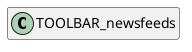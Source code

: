 @startuml
set namespaceSeparator \\
hide members
hide << alias >> circle

class TOOLBAR_newsfeeds
@enduml
